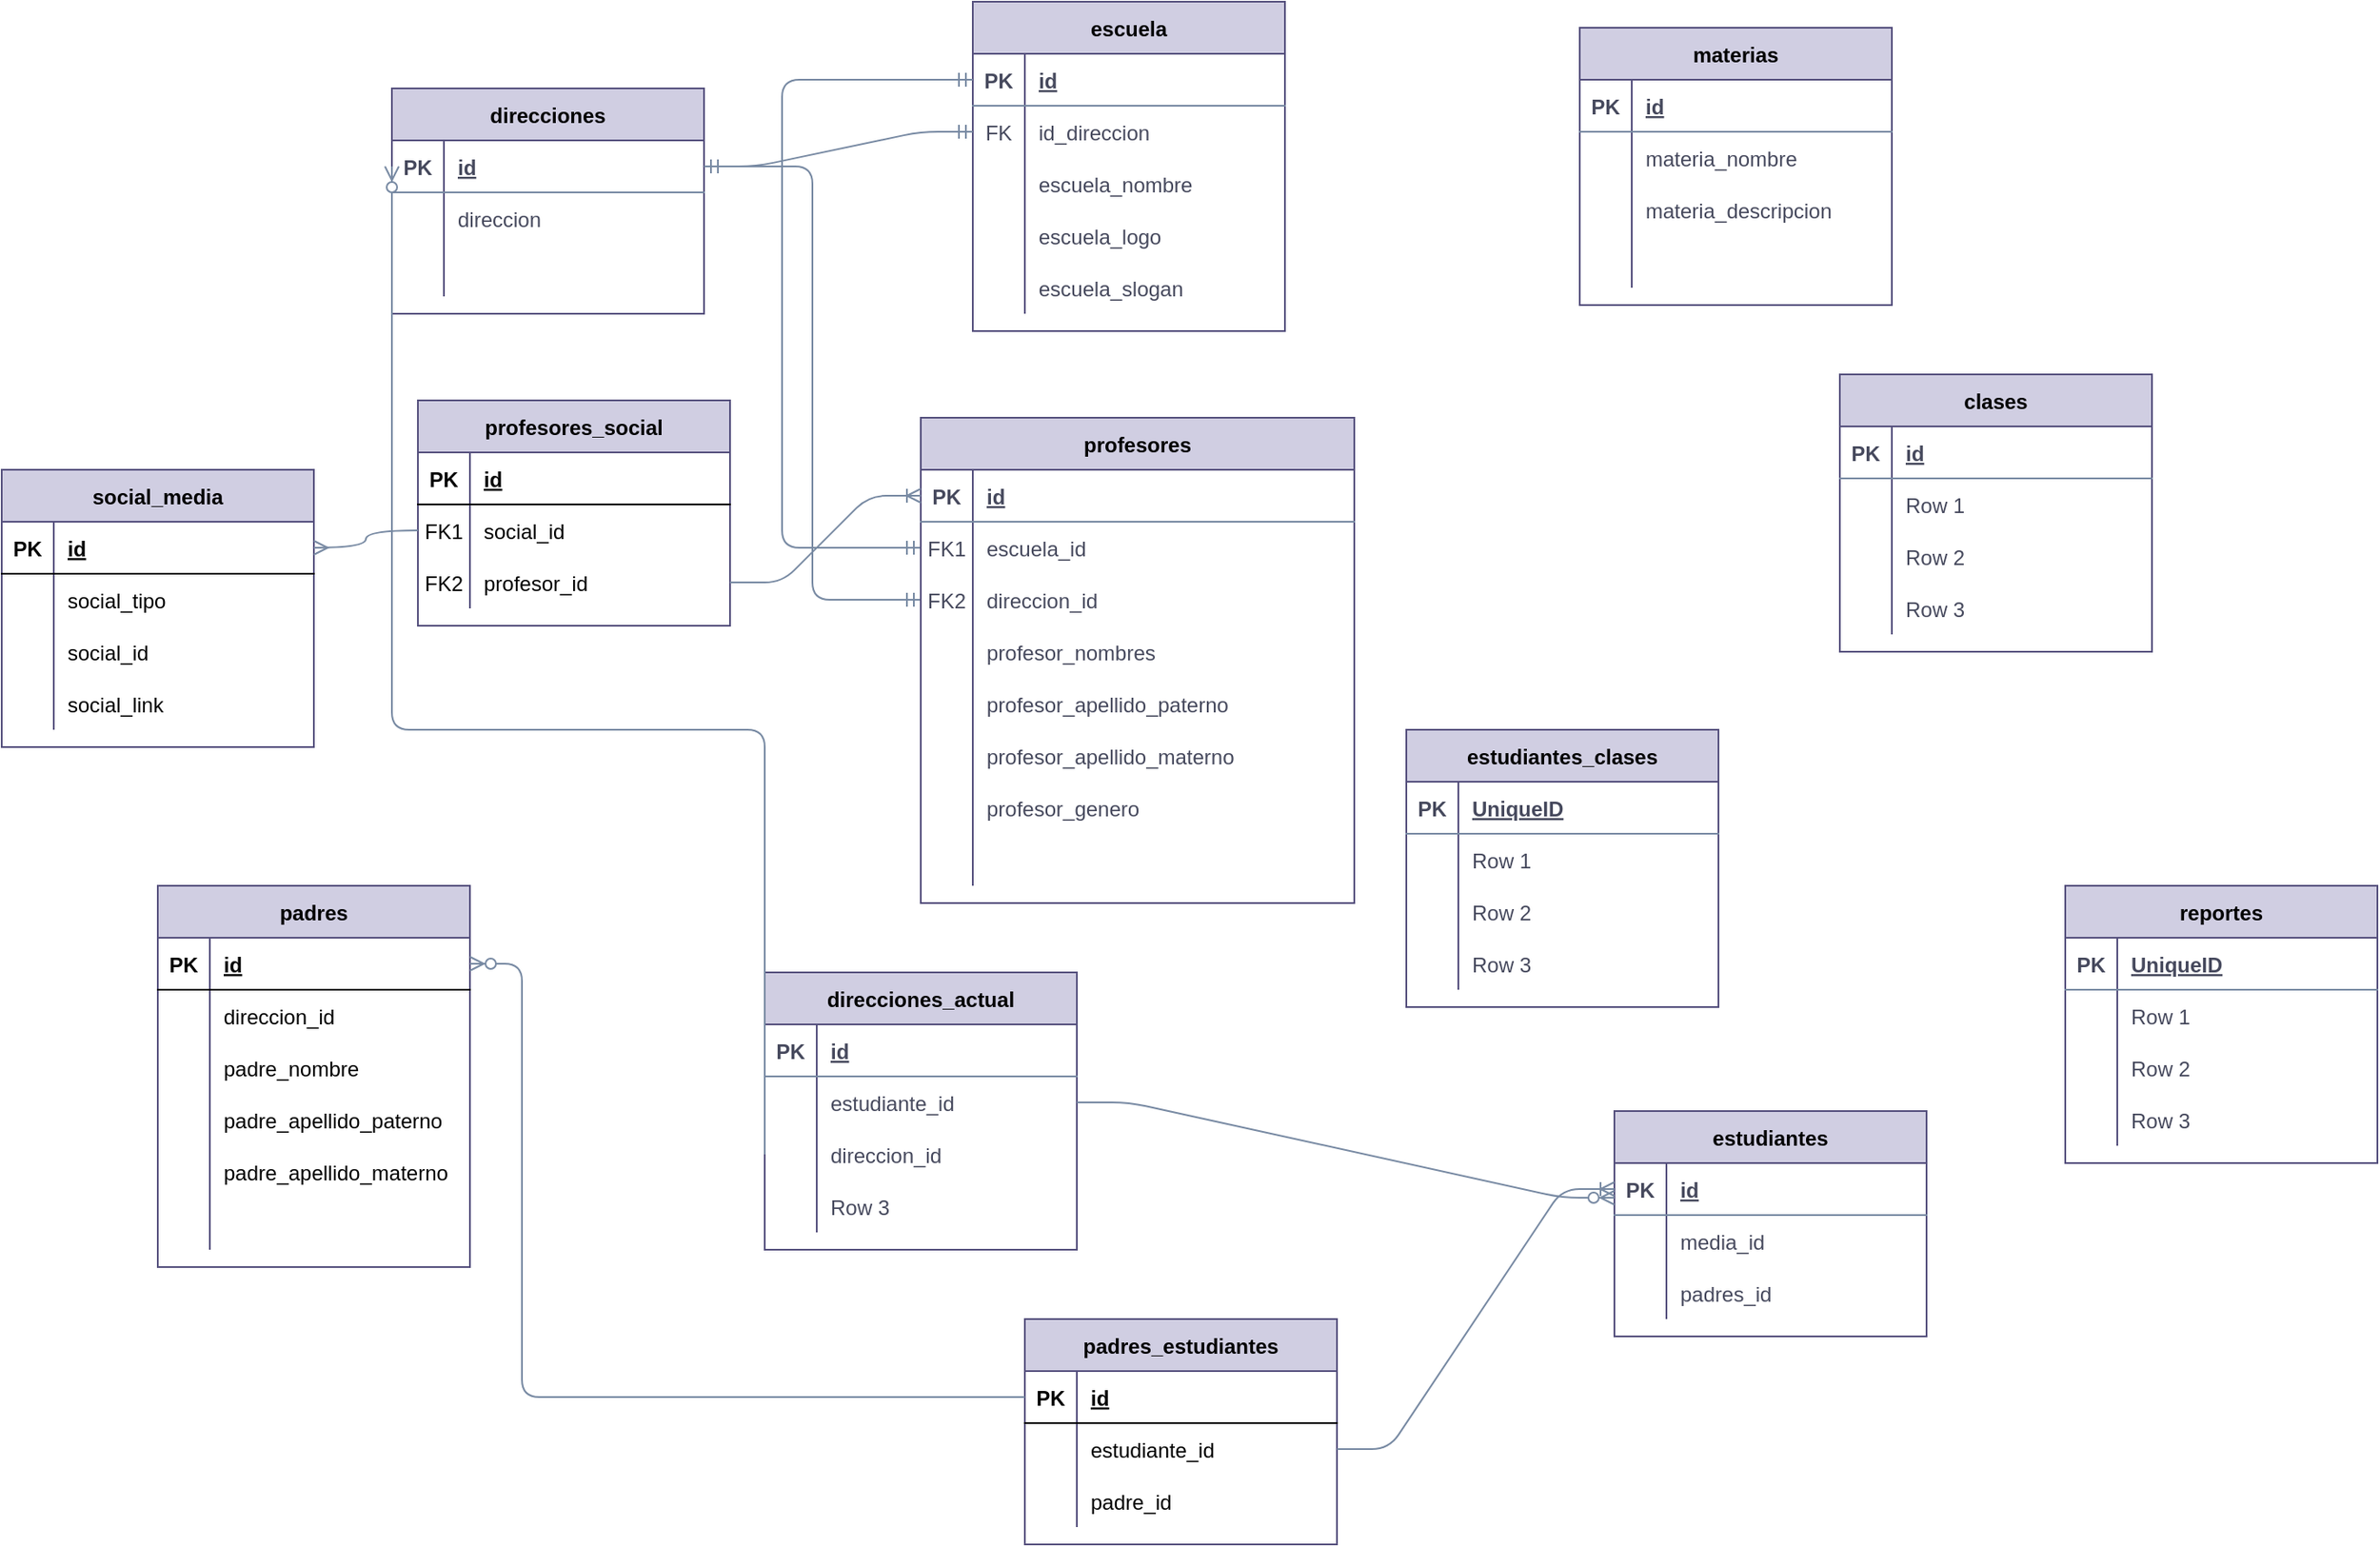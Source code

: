 <mxfile version="13.5.7" type="device"><diagram id="R2lEEEUBdFMjLlhIrx00" name="Page-1"><mxGraphModel dx="1702" dy="494" grid="1" gridSize="10" guides="1" tooltips="1" connect="1" arrows="1" fold="1" page="1" pageScale="1" pageWidth="850" pageHeight="1100" math="0" shadow="0" extFonts="Permanent Marker^https://fonts.googleapis.com/css?family=Permanent+Marker"><root><mxCell id="0"/><mxCell id="1" parent="0"/><mxCell id="iNQwXFokKP77WBdItq74-27" value="escuela" style="shape=table;startSize=30;container=1;collapsible=1;childLayout=tableLayout;fixedRows=1;rowLines=0;fontStyle=1;align=center;resizeLast=1;fillColor=#d0cee2;strokeColor=#56517e;" vertex="1" parent="1"><mxGeometry x="340" y="20" width="180" height="190" as="geometry"><mxRectangle x="340" y="20" width="80" height="30" as="alternateBounds"/></mxGeometry></mxCell><mxCell id="iNQwXFokKP77WBdItq74-28" value="" style="shape=partialRectangle;collapsible=0;dropTarget=0;pointerEvents=0;fillColor=none;top=0;left=0;bottom=1;right=0;points=[[0,0.5],[1,0.5]];portConstraint=eastwest;strokeColor=#788AA3;fontColor=#46495D;" vertex="1" parent="iNQwXFokKP77WBdItq74-27"><mxGeometry y="30" width="180" height="30" as="geometry"/></mxCell><mxCell id="iNQwXFokKP77WBdItq74-29" value="PK" style="shape=partialRectangle;connectable=0;fillColor=none;top=0;left=0;bottom=0;right=0;fontStyle=1;overflow=hidden;strokeColor=#788AA3;fontColor=#46495D;" vertex="1" parent="iNQwXFokKP77WBdItq74-28"><mxGeometry width="30" height="30" as="geometry"/></mxCell><mxCell id="iNQwXFokKP77WBdItq74-30" value="id" style="shape=partialRectangle;connectable=0;fillColor=none;top=0;left=0;bottom=0;right=0;align=left;spacingLeft=6;fontStyle=5;overflow=hidden;strokeColor=#788AA3;fontColor=#46495D;" vertex="1" parent="iNQwXFokKP77WBdItq74-28"><mxGeometry x="30" width="150" height="30" as="geometry"/></mxCell><mxCell id="iNQwXFokKP77WBdItq74-31" value="" style="shape=partialRectangle;collapsible=0;dropTarget=0;pointerEvents=0;fillColor=none;top=0;left=0;bottom=0;right=0;points=[[0,0.5],[1,0.5]];portConstraint=eastwest;strokeColor=#788AA3;fontColor=#46495D;" vertex="1" parent="iNQwXFokKP77WBdItq74-27"><mxGeometry y="60" width="180" height="30" as="geometry"/></mxCell><mxCell id="iNQwXFokKP77WBdItq74-32" value="FK" style="shape=partialRectangle;connectable=0;fillColor=none;top=0;left=0;bottom=0;right=0;editable=1;overflow=hidden;strokeColor=#788AA3;fontColor=#46495D;" vertex="1" parent="iNQwXFokKP77WBdItq74-31"><mxGeometry width="30" height="30" as="geometry"/></mxCell><mxCell id="iNQwXFokKP77WBdItq74-33" value="id_direccion" style="shape=partialRectangle;connectable=0;fillColor=none;top=0;left=0;bottom=0;right=0;align=left;spacingLeft=6;overflow=hidden;strokeColor=#788AA3;fontColor=#46495D;" vertex="1" parent="iNQwXFokKP77WBdItq74-31"><mxGeometry x="30" width="150" height="30" as="geometry"/></mxCell><mxCell id="iNQwXFokKP77WBdItq74-34" value="" style="shape=partialRectangle;collapsible=0;dropTarget=0;pointerEvents=0;fillColor=none;top=0;left=0;bottom=0;right=0;points=[[0,0.5],[1,0.5]];portConstraint=eastwest;strokeColor=#788AA3;fontColor=#46495D;" vertex="1" parent="iNQwXFokKP77WBdItq74-27"><mxGeometry y="90" width="180" height="30" as="geometry"/></mxCell><mxCell id="iNQwXFokKP77WBdItq74-35" value="" style="shape=partialRectangle;connectable=0;fillColor=none;top=0;left=0;bottom=0;right=0;editable=1;overflow=hidden;strokeColor=#788AA3;fontColor=#46495D;" vertex="1" parent="iNQwXFokKP77WBdItq74-34"><mxGeometry width="30" height="30" as="geometry"/></mxCell><mxCell id="iNQwXFokKP77WBdItq74-36" value="escuela_nombre" style="shape=partialRectangle;connectable=0;fillColor=none;top=0;left=0;bottom=0;right=0;align=left;spacingLeft=6;overflow=hidden;strokeColor=#788AA3;fontColor=#46495D;" vertex="1" parent="iNQwXFokKP77WBdItq74-34"><mxGeometry x="30" width="150" height="30" as="geometry"/></mxCell><mxCell id="iNQwXFokKP77WBdItq74-37" value="" style="shape=partialRectangle;collapsible=0;dropTarget=0;pointerEvents=0;fillColor=none;top=0;left=0;bottom=0;right=0;points=[[0,0.5],[1,0.5]];portConstraint=eastwest;strokeColor=#788AA3;fontColor=#46495D;" vertex="1" parent="iNQwXFokKP77WBdItq74-27"><mxGeometry y="120" width="180" height="30" as="geometry"/></mxCell><mxCell id="iNQwXFokKP77WBdItq74-38" value="" style="shape=partialRectangle;connectable=0;fillColor=none;top=0;left=0;bottom=0;right=0;editable=1;overflow=hidden;strokeColor=#788AA3;fontColor=#46495D;" vertex="1" parent="iNQwXFokKP77WBdItq74-37"><mxGeometry width="30" height="30" as="geometry"/></mxCell><mxCell id="iNQwXFokKP77WBdItq74-39" value="escuela_logo" style="shape=partialRectangle;connectable=0;fillColor=none;top=0;left=0;bottom=0;right=0;align=left;spacingLeft=6;overflow=hidden;strokeColor=#788AA3;fontColor=#46495D;" vertex="1" parent="iNQwXFokKP77WBdItq74-37"><mxGeometry x="30" width="150" height="30" as="geometry"/></mxCell><mxCell id="iNQwXFokKP77WBdItq74-158" style="shape=partialRectangle;collapsible=0;dropTarget=0;pointerEvents=0;fillColor=none;top=0;left=0;bottom=0;right=0;points=[[0,0.5],[1,0.5]];portConstraint=eastwest;strokeColor=#788AA3;fontColor=#46495D;" vertex="1" parent="iNQwXFokKP77WBdItq74-27"><mxGeometry y="150" width="180" height="30" as="geometry"/></mxCell><mxCell id="iNQwXFokKP77WBdItq74-159" style="shape=partialRectangle;connectable=0;fillColor=none;top=0;left=0;bottom=0;right=0;editable=1;overflow=hidden;strokeColor=#788AA3;fontColor=#46495D;" vertex="1" parent="iNQwXFokKP77WBdItq74-158"><mxGeometry width="30" height="30" as="geometry"/></mxCell><mxCell id="iNQwXFokKP77WBdItq74-160" value="escuela_slogan" style="shape=partialRectangle;connectable=0;fillColor=none;top=0;left=0;bottom=0;right=0;align=left;spacingLeft=6;overflow=hidden;strokeColor=#788AA3;fontColor=#46495D;" vertex="1" parent="iNQwXFokKP77WBdItq74-158"><mxGeometry x="30" width="150" height="30" as="geometry"/></mxCell><mxCell id="iNQwXFokKP77WBdItq74-161" value="" style="edgeStyle=entityRelationEdgeStyle;fontSize=12;html=1;endArrow=ERmandOne;startArrow=ERmandOne;entryX=0;entryY=0.5;entryDx=0;entryDy=0;exitX=1;exitY=0.5;exitDx=0;exitDy=0;strokeColor=#788AA3;fontColor=#46495D;" edge="1" parent="1" source="iNQwXFokKP77WBdItq74-146" target="iNQwXFokKP77WBdItq74-31"><mxGeometry width="100" height="100" relative="1" as="geometry"><mxPoint x="370" y="210" as="sourcePoint"/><mxPoint x="470" y="110" as="targetPoint"/></mxGeometry></mxCell><mxCell id="iNQwXFokKP77WBdItq74-145" value="direcciones" style="shape=table;startSize=30;container=1;collapsible=1;childLayout=tableLayout;fixedRows=1;rowLines=0;fontStyle=1;align=center;resizeLast=1;fillColor=#d0cee2;strokeColor=#56517e;" vertex="1" parent="1"><mxGeometry x="5" y="70" width="180" height="130" as="geometry"><mxRectangle x="20" y="70" width="100" height="30" as="alternateBounds"/></mxGeometry></mxCell><mxCell id="iNQwXFokKP77WBdItq74-146" value="" style="shape=partialRectangle;collapsible=0;dropTarget=0;pointerEvents=0;fillColor=none;top=0;left=0;bottom=1;right=0;points=[[0,0.5],[1,0.5]];portConstraint=eastwest;strokeColor=#788AA3;fontColor=#46495D;" vertex="1" parent="iNQwXFokKP77WBdItq74-145"><mxGeometry y="30" width="180" height="30" as="geometry"/></mxCell><mxCell id="iNQwXFokKP77WBdItq74-147" value="PK" style="shape=partialRectangle;connectable=0;fillColor=none;top=0;left=0;bottom=0;right=0;fontStyle=1;overflow=hidden;strokeColor=#788AA3;fontColor=#46495D;" vertex="1" parent="iNQwXFokKP77WBdItq74-146"><mxGeometry width="30" height="30" as="geometry"/></mxCell><mxCell id="iNQwXFokKP77WBdItq74-148" value="id" style="shape=partialRectangle;connectable=0;fillColor=none;top=0;left=0;bottom=0;right=0;align=left;spacingLeft=6;fontStyle=5;overflow=hidden;strokeColor=#788AA3;fontColor=#46495D;" vertex="1" parent="iNQwXFokKP77WBdItq74-146"><mxGeometry x="30" width="150" height="30" as="geometry"/></mxCell><mxCell id="iNQwXFokKP77WBdItq74-152" value="" style="shape=partialRectangle;collapsible=0;dropTarget=0;pointerEvents=0;fillColor=none;top=0;left=0;bottom=0;right=0;points=[[0,0.5],[1,0.5]];portConstraint=eastwest;strokeColor=#788AA3;fontColor=#46495D;" vertex="1" parent="iNQwXFokKP77WBdItq74-145"><mxGeometry y="60" width="180" height="30" as="geometry"/></mxCell><mxCell id="iNQwXFokKP77WBdItq74-153" value="" style="shape=partialRectangle;connectable=0;fillColor=none;top=0;left=0;bottom=0;right=0;editable=1;overflow=hidden;strokeColor=#788AA3;fontColor=#46495D;" vertex="1" parent="iNQwXFokKP77WBdItq74-152"><mxGeometry width="30" height="30" as="geometry"/></mxCell><mxCell id="iNQwXFokKP77WBdItq74-154" value="direccion" style="shape=partialRectangle;connectable=0;fillColor=none;top=0;left=0;bottom=0;right=0;align=left;spacingLeft=6;overflow=hidden;strokeColor=#788AA3;fontColor=#46495D;" vertex="1" parent="iNQwXFokKP77WBdItq74-152"><mxGeometry x="30" width="150" height="30" as="geometry"/></mxCell><mxCell id="iNQwXFokKP77WBdItq74-155" value="" style="shape=partialRectangle;collapsible=0;dropTarget=0;pointerEvents=0;fillColor=none;top=0;left=0;bottom=0;right=0;points=[[0,0.5],[1,0.5]];portConstraint=eastwest;strokeColor=#788AA3;fontColor=#46495D;" vertex="1" parent="iNQwXFokKP77WBdItq74-145"><mxGeometry y="90" width="180" height="30" as="geometry"/></mxCell><mxCell id="iNQwXFokKP77WBdItq74-156" value="" style="shape=partialRectangle;connectable=0;fillColor=none;top=0;left=0;bottom=0;right=0;editable=1;overflow=hidden;strokeColor=#788AA3;fontColor=#46495D;" vertex="1" parent="iNQwXFokKP77WBdItq74-155"><mxGeometry width="30" height="30" as="geometry"/></mxCell><mxCell id="iNQwXFokKP77WBdItq74-157" value="" style="shape=partialRectangle;connectable=0;fillColor=none;top=0;left=0;bottom=0;right=0;align=left;spacingLeft=6;overflow=hidden;strokeColor=#788AA3;fontColor=#46495D;" vertex="1" parent="iNQwXFokKP77WBdItq74-155"><mxGeometry x="30" width="150" height="30" as="geometry"/></mxCell><mxCell id="iNQwXFokKP77WBdItq74-184" value="" style="edgeStyle=elbowEdgeStyle;fontSize=12;html=1;endArrow=ERmandOne;startArrow=ERmandOne;exitX=0;exitY=0.5;exitDx=0;exitDy=0;entryX=0;entryY=0.5;entryDx=0;entryDy=0;strokeColor=#788AA3;fontColor=#46495D;" edge="1" parent="1" source="C-vyLk0tnHw3VtMMgP7b-6" target="iNQwXFokKP77WBdItq74-28"><mxGeometry width="100" height="100" relative="1" as="geometry"><mxPoint x="370" y="410" as="sourcePoint"/><mxPoint x="410" y="260" as="targetPoint"/><Array as="points"><mxPoint x="230" y="210"/></Array></mxGeometry></mxCell><mxCell id="iNQwXFokKP77WBdItq74-185" value="" style="edgeStyle=elbowEdgeStyle;fontSize=12;html=1;endArrow=ERmandOne;startArrow=ERmandOne;exitX=0;exitY=0.5;exitDx=0;exitDy=0;entryX=1;entryY=0.5;entryDx=0;entryDy=0;strokeColor=#788AA3;fontColor=#46495D;" edge="1" parent="1" source="C-vyLk0tnHw3VtMMgP7b-9" target="iNQwXFokKP77WBdItq74-146"><mxGeometry width="100" height="100" relative="1" as="geometry"><mxPoint x="370" y="310" as="sourcePoint"/><mxPoint x="470" y="210" as="targetPoint"/></mxGeometry></mxCell><mxCell id="iNQwXFokKP77WBdItq74-92" value="materias" style="shape=table;startSize=30;container=1;collapsible=1;childLayout=tableLayout;fixedRows=1;rowLines=0;fontStyle=1;align=center;resizeLast=1;fillColor=#d0cee2;strokeColor=#56517e;" vertex="1" parent="1"><mxGeometry x="690" y="35" width="180" height="160" as="geometry"><mxRectangle x="650" y="80" width="80" height="30" as="alternateBounds"/></mxGeometry></mxCell><mxCell id="iNQwXFokKP77WBdItq74-93" value="" style="shape=partialRectangle;collapsible=0;dropTarget=0;pointerEvents=0;fillColor=none;top=0;left=0;bottom=1;right=0;points=[[0,0.5],[1,0.5]];portConstraint=eastwest;strokeColor=#788AA3;fontColor=#46495D;" vertex="1" parent="iNQwXFokKP77WBdItq74-92"><mxGeometry y="30" width="180" height="30" as="geometry"/></mxCell><mxCell id="iNQwXFokKP77WBdItq74-94" value="PK" style="shape=partialRectangle;connectable=0;fillColor=none;top=0;left=0;bottom=0;right=0;fontStyle=1;overflow=hidden;strokeColor=#788AA3;fontColor=#46495D;" vertex="1" parent="iNQwXFokKP77WBdItq74-93"><mxGeometry width="30" height="30" as="geometry"/></mxCell><mxCell id="iNQwXFokKP77WBdItq74-95" value="id" style="shape=partialRectangle;connectable=0;fillColor=none;top=0;left=0;bottom=0;right=0;align=left;spacingLeft=6;fontStyle=5;overflow=hidden;strokeColor=#788AA3;fontColor=#46495D;" vertex="1" parent="iNQwXFokKP77WBdItq74-93"><mxGeometry x="30" width="150" height="30" as="geometry"/></mxCell><mxCell id="iNQwXFokKP77WBdItq74-96" value="" style="shape=partialRectangle;collapsible=0;dropTarget=0;pointerEvents=0;fillColor=none;top=0;left=0;bottom=0;right=0;points=[[0,0.5],[1,0.5]];portConstraint=eastwest;strokeColor=#788AA3;fontColor=#46495D;" vertex="1" parent="iNQwXFokKP77WBdItq74-92"><mxGeometry y="60" width="180" height="30" as="geometry"/></mxCell><mxCell id="iNQwXFokKP77WBdItq74-97" value="" style="shape=partialRectangle;connectable=0;fillColor=none;top=0;left=0;bottom=0;right=0;editable=1;overflow=hidden;strokeColor=#788AA3;fontColor=#46495D;" vertex="1" parent="iNQwXFokKP77WBdItq74-96"><mxGeometry width="30" height="30" as="geometry"/></mxCell><mxCell id="iNQwXFokKP77WBdItq74-98" value="materia_nombre" style="shape=partialRectangle;connectable=0;fillColor=none;top=0;left=0;bottom=0;right=0;align=left;spacingLeft=6;overflow=hidden;strokeColor=#788AA3;fontColor=#46495D;" vertex="1" parent="iNQwXFokKP77WBdItq74-96"><mxGeometry x="30" width="150" height="30" as="geometry"/></mxCell><mxCell id="iNQwXFokKP77WBdItq74-99" value="" style="shape=partialRectangle;collapsible=0;dropTarget=0;pointerEvents=0;fillColor=none;top=0;left=0;bottom=0;right=0;points=[[0,0.5],[1,0.5]];portConstraint=eastwest;strokeColor=#788AA3;fontColor=#46495D;" vertex="1" parent="iNQwXFokKP77WBdItq74-92"><mxGeometry y="90" width="180" height="30" as="geometry"/></mxCell><mxCell id="iNQwXFokKP77WBdItq74-100" value="" style="shape=partialRectangle;connectable=0;fillColor=none;top=0;left=0;bottom=0;right=0;editable=1;overflow=hidden;strokeColor=#788AA3;fontColor=#46495D;" vertex="1" parent="iNQwXFokKP77WBdItq74-99"><mxGeometry width="30" height="30" as="geometry"/></mxCell><mxCell id="iNQwXFokKP77WBdItq74-101" value="materia_descripcion" style="shape=partialRectangle;connectable=0;fillColor=none;top=0;left=0;bottom=0;right=0;align=left;spacingLeft=6;overflow=hidden;strokeColor=#788AA3;fontColor=#46495D;" vertex="1" parent="iNQwXFokKP77WBdItq74-99"><mxGeometry x="30" width="150" height="30" as="geometry"/></mxCell><mxCell id="iNQwXFokKP77WBdItq74-102" value="" style="shape=partialRectangle;collapsible=0;dropTarget=0;pointerEvents=0;fillColor=none;top=0;left=0;bottom=0;right=0;points=[[0,0.5],[1,0.5]];portConstraint=eastwest;strokeColor=#788AA3;fontColor=#46495D;" vertex="1" parent="iNQwXFokKP77WBdItq74-92"><mxGeometry y="120" width="180" height="30" as="geometry"/></mxCell><mxCell id="iNQwXFokKP77WBdItq74-103" value="" style="shape=partialRectangle;connectable=0;fillColor=none;top=0;left=0;bottom=0;right=0;editable=1;overflow=hidden;strokeColor=#788AA3;fontColor=#46495D;" vertex="1" parent="iNQwXFokKP77WBdItq74-102"><mxGeometry width="30" height="30" as="geometry"/></mxCell><mxCell id="iNQwXFokKP77WBdItq74-104" value="" style="shape=partialRectangle;connectable=0;fillColor=none;top=0;left=0;bottom=0;right=0;align=left;spacingLeft=6;overflow=hidden;strokeColor=#788AA3;fontColor=#46495D;" vertex="1" parent="iNQwXFokKP77WBdItq74-102"><mxGeometry x="30" width="150" height="30" as="geometry"/></mxCell><mxCell id="iNQwXFokKP77WBdItq74-188" value="padres" style="shape=table;startSize=30;container=1;collapsible=1;childLayout=tableLayout;fixedRows=1;rowLines=0;fontStyle=1;align=center;resizeLast=1;rounded=0;sketch=0;strokeColor=#56517e;fillColor=#d0cee2;" vertex="1" parent="1"><mxGeometry x="-130" y="530" width="180" height="220" as="geometry"><mxRectangle x="55" y="550" width="70" height="30" as="alternateBounds"/></mxGeometry></mxCell><mxCell id="iNQwXFokKP77WBdItq74-189" value="" style="shape=partialRectangle;collapsible=0;dropTarget=0;pointerEvents=0;fillColor=none;top=0;left=0;bottom=1;right=0;points=[[0,0.5],[1,0.5]];portConstraint=eastwest;" vertex="1" parent="iNQwXFokKP77WBdItq74-188"><mxGeometry y="30" width="180" height="30" as="geometry"/></mxCell><mxCell id="iNQwXFokKP77WBdItq74-190" value="PK" style="shape=partialRectangle;connectable=0;fillColor=none;top=0;left=0;bottom=0;right=0;fontStyle=1;overflow=hidden;" vertex="1" parent="iNQwXFokKP77WBdItq74-189"><mxGeometry width="30" height="30" as="geometry"/></mxCell><mxCell id="iNQwXFokKP77WBdItq74-191" value="id" style="shape=partialRectangle;connectable=0;fillColor=none;top=0;left=0;bottom=0;right=0;align=left;spacingLeft=6;fontStyle=5;overflow=hidden;" vertex="1" parent="iNQwXFokKP77WBdItq74-189"><mxGeometry x="30" width="150" height="30" as="geometry"/></mxCell><mxCell id="iNQwXFokKP77WBdItq74-192" value="" style="shape=partialRectangle;collapsible=0;dropTarget=0;pointerEvents=0;fillColor=none;top=0;left=0;bottom=0;right=0;points=[[0,0.5],[1,0.5]];portConstraint=eastwest;" vertex="1" parent="iNQwXFokKP77WBdItq74-188"><mxGeometry y="60" width="180" height="30" as="geometry"/></mxCell><mxCell id="iNQwXFokKP77WBdItq74-193" value="" style="shape=partialRectangle;connectable=0;fillColor=none;top=0;left=0;bottom=0;right=0;editable=1;overflow=hidden;" vertex="1" parent="iNQwXFokKP77WBdItq74-192"><mxGeometry width="30" height="30" as="geometry"/></mxCell><mxCell id="iNQwXFokKP77WBdItq74-194" value="direccion_id" style="shape=partialRectangle;connectable=0;fillColor=none;top=0;left=0;bottom=0;right=0;align=left;spacingLeft=6;overflow=hidden;" vertex="1" parent="iNQwXFokKP77WBdItq74-192"><mxGeometry x="30" width="150" height="30" as="geometry"/></mxCell><mxCell id="iNQwXFokKP77WBdItq74-195" value="" style="shape=partialRectangle;collapsible=0;dropTarget=0;pointerEvents=0;fillColor=none;top=0;left=0;bottom=0;right=0;points=[[0,0.5],[1,0.5]];portConstraint=eastwest;" vertex="1" parent="iNQwXFokKP77WBdItq74-188"><mxGeometry y="90" width="180" height="30" as="geometry"/></mxCell><mxCell id="iNQwXFokKP77WBdItq74-196" value="" style="shape=partialRectangle;connectable=0;fillColor=none;top=0;left=0;bottom=0;right=0;editable=1;overflow=hidden;" vertex="1" parent="iNQwXFokKP77WBdItq74-195"><mxGeometry width="30" height="30" as="geometry"/></mxCell><mxCell id="iNQwXFokKP77WBdItq74-197" value="padre_nombre" style="shape=partialRectangle;connectable=0;fillColor=none;top=0;left=0;bottom=0;right=0;align=left;spacingLeft=6;overflow=hidden;" vertex="1" parent="iNQwXFokKP77WBdItq74-195"><mxGeometry x="30" width="150" height="30" as="geometry"/></mxCell><mxCell id="iNQwXFokKP77WBdItq74-198" value="" style="shape=partialRectangle;collapsible=0;dropTarget=0;pointerEvents=0;fillColor=none;top=0;left=0;bottom=0;right=0;points=[[0,0.5],[1,0.5]];portConstraint=eastwest;" vertex="1" parent="iNQwXFokKP77WBdItq74-188"><mxGeometry y="120" width="180" height="30" as="geometry"/></mxCell><mxCell id="iNQwXFokKP77WBdItq74-199" value="" style="shape=partialRectangle;connectable=0;fillColor=none;top=0;left=0;bottom=0;right=0;editable=1;overflow=hidden;" vertex="1" parent="iNQwXFokKP77WBdItq74-198"><mxGeometry width="30" height="30" as="geometry"/></mxCell><mxCell id="iNQwXFokKP77WBdItq74-200" value="padre_apellido_paterno" style="shape=partialRectangle;connectable=0;fillColor=none;top=0;left=0;bottom=0;right=0;align=left;spacingLeft=6;overflow=hidden;" vertex="1" parent="iNQwXFokKP77WBdItq74-198"><mxGeometry x="30" width="150" height="30" as="geometry"/></mxCell><mxCell id="iNQwXFokKP77WBdItq74-231" style="shape=partialRectangle;collapsible=0;dropTarget=0;pointerEvents=0;fillColor=none;top=0;left=0;bottom=0;right=0;points=[[0,0.5],[1,0.5]];portConstraint=eastwest;" vertex="1" parent="iNQwXFokKP77WBdItq74-188"><mxGeometry y="150" width="180" height="30" as="geometry"/></mxCell><mxCell id="iNQwXFokKP77WBdItq74-232" style="shape=partialRectangle;connectable=0;fillColor=none;top=0;left=0;bottom=0;right=0;editable=1;overflow=hidden;" vertex="1" parent="iNQwXFokKP77WBdItq74-231"><mxGeometry width="30" height="30" as="geometry"/></mxCell><mxCell id="iNQwXFokKP77WBdItq74-233" value="padre_apellido_materno" style="shape=partialRectangle;connectable=0;fillColor=none;top=0;left=0;bottom=0;right=0;align=left;spacingLeft=6;overflow=hidden;" vertex="1" parent="iNQwXFokKP77WBdItq74-231"><mxGeometry x="30" width="150" height="30" as="geometry"/></mxCell><mxCell id="iNQwXFokKP77WBdItq74-234" style="shape=partialRectangle;collapsible=0;dropTarget=0;pointerEvents=0;fillColor=none;top=0;left=0;bottom=0;right=0;points=[[0,0.5],[1,0.5]];portConstraint=eastwest;" vertex="1" parent="iNQwXFokKP77WBdItq74-188"><mxGeometry y="180" width="180" height="30" as="geometry"/></mxCell><mxCell id="iNQwXFokKP77WBdItq74-235" style="shape=partialRectangle;connectable=0;fillColor=none;top=0;left=0;bottom=0;right=0;editable=1;overflow=hidden;" vertex="1" parent="iNQwXFokKP77WBdItq74-234"><mxGeometry width="30" height="30" as="geometry"/></mxCell><mxCell id="iNQwXFokKP77WBdItq74-236" style="shape=partialRectangle;connectable=0;fillColor=none;top=0;left=0;bottom=0;right=0;align=left;spacingLeft=6;overflow=hidden;" vertex="1" parent="iNQwXFokKP77WBdItq74-234"><mxGeometry x="30" width="150" height="30" as="geometry"/></mxCell><mxCell id="C-vyLk0tnHw3VtMMgP7b-2" value="profesores" style="shape=table;startSize=30;container=1;collapsible=1;childLayout=tableLayout;fixedRows=1;rowLines=0;fontStyle=1;align=center;resizeLast=1;fillColor=#d0cee2;strokeColor=#56517e;" parent="1" vertex="1"><mxGeometry x="310" y="260" width="250" height="280" as="geometry"><mxRectangle x="350" y="240" width="90" height="30" as="alternateBounds"/></mxGeometry></mxCell><mxCell id="C-vyLk0tnHw3VtMMgP7b-3" value="" style="shape=partialRectangle;collapsible=0;dropTarget=0;pointerEvents=0;fillColor=none;points=[[0,0.5],[1,0.5]];portConstraint=eastwest;top=0;left=0;right=0;bottom=1;strokeColor=#788AA3;fontColor=#46495D;" parent="C-vyLk0tnHw3VtMMgP7b-2" vertex="1"><mxGeometry y="30" width="250" height="30" as="geometry"/></mxCell><mxCell id="C-vyLk0tnHw3VtMMgP7b-4" value="PK" style="shape=partialRectangle;overflow=hidden;connectable=0;fillColor=none;top=0;left=0;bottom=0;right=0;fontStyle=1;strokeColor=#788AA3;fontColor=#46495D;" parent="C-vyLk0tnHw3VtMMgP7b-3" vertex="1"><mxGeometry width="30" height="30" as="geometry"/></mxCell><mxCell id="C-vyLk0tnHw3VtMMgP7b-5" value="id" style="shape=partialRectangle;overflow=hidden;connectable=0;fillColor=none;top=0;left=0;bottom=0;right=0;align=left;spacingLeft=6;fontStyle=5;strokeColor=#788AA3;fontColor=#46495D;" parent="C-vyLk0tnHw3VtMMgP7b-3" vertex="1"><mxGeometry x="30" width="220" height="30" as="geometry"/></mxCell><mxCell id="C-vyLk0tnHw3VtMMgP7b-6" value="" style="shape=partialRectangle;collapsible=0;dropTarget=0;pointerEvents=0;fillColor=none;points=[[0,0.5],[1,0.5]];portConstraint=eastwest;top=0;left=0;right=0;bottom=0;strokeColor=#788AA3;fontColor=#46495D;" parent="C-vyLk0tnHw3VtMMgP7b-2" vertex="1"><mxGeometry y="60" width="250" height="30" as="geometry"/></mxCell><mxCell id="C-vyLk0tnHw3VtMMgP7b-7" value="FK1" style="shape=partialRectangle;overflow=hidden;connectable=0;fillColor=none;top=0;left=0;bottom=0;right=0;strokeColor=#788AA3;fontColor=#46495D;" parent="C-vyLk0tnHw3VtMMgP7b-6" vertex="1"><mxGeometry width="30" height="30" as="geometry"/></mxCell><mxCell id="C-vyLk0tnHw3VtMMgP7b-8" value="escuela_id" style="shape=partialRectangle;overflow=hidden;connectable=0;fillColor=none;top=0;left=0;bottom=0;right=0;align=left;spacingLeft=6;strokeColor=#788AA3;fontColor=#46495D;" parent="C-vyLk0tnHw3VtMMgP7b-6" vertex="1"><mxGeometry x="30" width="220" height="30" as="geometry"/></mxCell><mxCell id="C-vyLk0tnHw3VtMMgP7b-9" value="" style="shape=partialRectangle;collapsible=0;dropTarget=0;pointerEvents=0;fillColor=none;points=[[0,0.5],[1,0.5]];portConstraint=eastwest;top=0;left=0;right=0;bottom=0;strokeColor=#788AA3;fontColor=#46495D;" parent="C-vyLk0tnHw3VtMMgP7b-2" vertex="1"><mxGeometry y="90" width="250" height="30" as="geometry"/></mxCell><mxCell id="C-vyLk0tnHw3VtMMgP7b-10" value="FK2" style="shape=partialRectangle;overflow=hidden;connectable=0;fillColor=none;top=0;left=0;bottom=0;right=0;strokeColor=#788AA3;fontColor=#46495D;" parent="C-vyLk0tnHw3VtMMgP7b-9" vertex="1"><mxGeometry width="30" height="30" as="geometry"/></mxCell><mxCell id="C-vyLk0tnHw3VtMMgP7b-11" value="direccion_id" style="shape=partialRectangle;overflow=hidden;connectable=0;fillColor=none;top=0;left=0;bottom=0;right=0;align=left;spacingLeft=6;strokeColor=#788AA3;fontColor=#46495D;" parent="C-vyLk0tnHw3VtMMgP7b-9" vertex="1"><mxGeometry x="30" width="220" height="30" as="geometry"/></mxCell><mxCell id="iNQwXFokKP77WBdItq74-166" style="shape=partialRectangle;collapsible=0;dropTarget=0;pointerEvents=0;fillColor=none;points=[[0,0.5],[1,0.5]];portConstraint=eastwest;top=0;left=0;right=0;bottom=0;strokeColor=#788AA3;fontColor=#46495D;" vertex="1" parent="C-vyLk0tnHw3VtMMgP7b-2"><mxGeometry y="120" width="250" height="30" as="geometry"/></mxCell><mxCell id="iNQwXFokKP77WBdItq74-167" style="shape=partialRectangle;overflow=hidden;connectable=0;fillColor=none;top=0;left=0;bottom=0;right=0;strokeColor=#788AA3;fontColor=#46495D;" vertex="1" parent="iNQwXFokKP77WBdItq74-166"><mxGeometry width="30" height="30" as="geometry"/></mxCell><mxCell id="iNQwXFokKP77WBdItq74-168" value="profesor_nombres" style="shape=partialRectangle;overflow=hidden;connectable=0;fillColor=none;top=0;left=0;bottom=0;right=0;align=left;spacingLeft=6;strokeColor=#788AA3;fontColor=#46495D;" vertex="1" parent="iNQwXFokKP77WBdItq74-166"><mxGeometry x="30" width="220" height="30" as="geometry"/></mxCell><mxCell id="iNQwXFokKP77WBdItq74-163" style="shape=partialRectangle;collapsible=0;dropTarget=0;pointerEvents=0;fillColor=none;points=[[0,0.5],[1,0.5]];portConstraint=eastwest;top=0;left=0;right=0;bottom=0;strokeColor=#788AA3;fontColor=#46495D;" vertex="1" parent="C-vyLk0tnHw3VtMMgP7b-2"><mxGeometry y="150" width="250" height="30" as="geometry"/></mxCell><mxCell id="iNQwXFokKP77WBdItq74-164" style="shape=partialRectangle;overflow=hidden;connectable=0;fillColor=none;top=0;left=0;bottom=0;right=0;strokeColor=#788AA3;fontColor=#46495D;" vertex="1" parent="iNQwXFokKP77WBdItq74-163"><mxGeometry width="30" height="30" as="geometry"/></mxCell><mxCell id="iNQwXFokKP77WBdItq74-165" value="profesor_apellido_paterno" style="shape=partialRectangle;overflow=hidden;connectable=0;fillColor=none;top=0;left=0;bottom=0;right=0;align=left;spacingLeft=6;strokeColor=#788AA3;fontColor=#46495D;" vertex="1" parent="iNQwXFokKP77WBdItq74-163"><mxGeometry x="30" width="220" height="30" as="geometry"/></mxCell><mxCell id="iNQwXFokKP77WBdItq74-172" style="shape=partialRectangle;collapsible=0;dropTarget=0;pointerEvents=0;fillColor=none;points=[[0,0.5],[1,0.5]];portConstraint=eastwest;top=0;left=0;right=0;bottom=0;strokeColor=#788AA3;fontColor=#46495D;" vertex="1" parent="C-vyLk0tnHw3VtMMgP7b-2"><mxGeometry y="180" width="250" height="30" as="geometry"/></mxCell><mxCell id="iNQwXFokKP77WBdItq74-173" style="shape=partialRectangle;overflow=hidden;connectable=0;fillColor=none;top=0;left=0;bottom=0;right=0;strokeColor=#788AA3;fontColor=#46495D;" vertex="1" parent="iNQwXFokKP77WBdItq74-172"><mxGeometry width="30" height="30" as="geometry"/></mxCell><mxCell id="iNQwXFokKP77WBdItq74-174" value="profesor_apellido_materno" style="shape=partialRectangle;overflow=hidden;connectable=0;fillColor=none;top=0;left=0;bottom=0;right=0;align=left;spacingLeft=6;strokeColor=#788AA3;fontColor=#46495D;" vertex="1" parent="iNQwXFokKP77WBdItq74-172"><mxGeometry x="30" width="220" height="30" as="geometry"/></mxCell><mxCell id="iNQwXFokKP77WBdItq74-175" style="shape=partialRectangle;collapsible=0;dropTarget=0;pointerEvents=0;fillColor=none;points=[[0,0.5],[1,0.5]];portConstraint=eastwest;top=0;left=0;right=0;bottom=0;strokeColor=#788AA3;fontColor=#46495D;" vertex="1" parent="C-vyLk0tnHw3VtMMgP7b-2"><mxGeometry y="210" width="250" height="30" as="geometry"/></mxCell><mxCell id="iNQwXFokKP77WBdItq74-176" style="shape=partialRectangle;overflow=hidden;connectable=0;fillColor=none;top=0;left=0;bottom=0;right=0;strokeColor=#788AA3;fontColor=#46495D;" vertex="1" parent="iNQwXFokKP77WBdItq74-175"><mxGeometry width="30" height="30" as="geometry"/></mxCell><mxCell id="iNQwXFokKP77WBdItq74-177" value="profesor_genero" style="shape=partialRectangle;overflow=hidden;connectable=0;fillColor=none;top=0;left=0;bottom=0;right=0;align=left;spacingLeft=6;strokeColor=#788AA3;fontColor=#46495D;" vertex="1" parent="iNQwXFokKP77WBdItq74-175"><mxGeometry x="30" width="220" height="30" as="geometry"/></mxCell><mxCell id="iNQwXFokKP77WBdItq74-178" style="shape=partialRectangle;collapsible=0;dropTarget=0;pointerEvents=0;fillColor=none;points=[[0,0.5],[1,0.5]];portConstraint=eastwest;top=0;left=0;right=0;bottom=0;strokeColor=#788AA3;fontColor=#46495D;" vertex="1" parent="C-vyLk0tnHw3VtMMgP7b-2"><mxGeometry y="240" width="250" height="30" as="geometry"/></mxCell><mxCell id="iNQwXFokKP77WBdItq74-179" style="shape=partialRectangle;overflow=hidden;connectable=0;fillColor=none;top=0;left=0;bottom=0;right=0;strokeColor=#788AA3;fontColor=#46495D;" vertex="1" parent="iNQwXFokKP77WBdItq74-178"><mxGeometry width="30" height="30" as="geometry"/></mxCell><mxCell id="iNQwXFokKP77WBdItq74-180" value="" style="shape=partialRectangle;overflow=hidden;connectable=0;fillColor=none;top=0;left=0;bottom=0;right=0;align=left;spacingLeft=6;strokeColor=#788AA3;fontColor=#46495D;" vertex="1" parent="iNQwXFokKP77WBdItq74-178"><mxGeometry x="30" width="220" height="30" as="geometry"/></mxCell><mxCell id="iNQwXFokKP77WBdItq74-214" value="profesores_social" style="shape=table;startSize=30;container=1;collapsible=1;childLayout=tableLayout;fixedRows=1;rowLines=0;fontStyle=1;align=center;resizeLast=1;rounded=0;sketch=0;strokeColor=#56517e;fillColor=#d0cee2;" vertex="1" parent="1"><mxGeometry x="20" y="250" width="180" height="130" as="geometry"/></mxCell><mxCell id="iNQwXFokKP77WBdItq74-215" value="" style="shape=partialRectangle;collapsible=0;dropTarget=0;pointerEvents=0;fillColor=none;top=0;left=0;bottom=1;right=0;points=[[0,0.5],[1,0.5]];portConstraint=eastwest;" vertex="1" parent="iNQwXFokKP77WBdItq74-214"><mxGeometry y="30" width="180" height="30" as="geometry"/></mxCell><mxCell id="iNQwXFokKP77WBdItq74-216" value="PK" style="shape=partialRectangle;connectable=0;fillColor=none;top=0;left=0;bottom=0;right=0;fontStyle=1;overflow=hidden;" vertex="1" parent="iNQwXFokKP77WBdItq74-215"><mxGeometry width="30" height="30" as="geometry"/></mxCell><mxCell id="iNQwXFokKP77WBdItq74-217" value="id" style="shape=partialRectangle;connectable=0;fillColor=none;top=0;left=0;bottom=0;right=0;align=left;spacingLeft=6;fontStyle=5;overflow=hidden;" vertex="1" parent="iNQwXFokKP77WBdItq74-215"><mxGeometry x="30" width="150" height="30" as="geometry"/></mxCell><mxCell id="iNQwXFokKP77WBdItq74-218" value="" style="shape=partialRectangle;collapsible=0;dropTarget=0;pointerEvents=0;fillColor=none;top=0;left=0;bottom=0;right=0;points=[[0,0.5],[1,0.5]];portConstraint=eastwest;" vertex="1" parent="iNQwXFokKP77WBdItq74-214"><mxGeometry y="60" width="180" height="30" as="geometry"/></mxCell><mxCell id="iNQwXFokKP77WBdItq74-219" value="FK1" style="shape=partialRectangle;connectable=0;fillColor=none;top=0;left=0;bottom=0;right=0;editable=1;overflow=hidden;" vertex="1" parent="iNQwXFokKP77WBdItq74-218"><mxGeometry width="30" height="30" as="geometry"/></mxCell><mxCell id="iNQwXFokKP77WBdItq74-220" value="social_id" style="shape=partialRectangle;connectable=0;fillColor=none;top=0;left=0;bottom=0;right=0;align=left;spacingLeft=6;overflow=hidden;" vertex="1" parent="iNQwXFokKP77WBdItq74-218"><mxGeometry x="30" width="150" height="30" as="geometry"/></mxCell><mxCell id="iNQwXFokKP77WBdItq74-221" value="" style="shape=partialRectangle;collapsible=0;dropTarget=0;pointerEvents=0;fillColor=none;top=0;left=0;bottom=0;right=0;points=[[0,0.5],[1,0.5]];portConstraint=eastwest;" vertex="1" parent="iNQwXFokKP77WBdItq74-214"><mxGeometry y="90" width="180" height="30" as="geometry"/></mxCell><mxCell id="iNQwXFokKP77WBdItq74-222" value="FK2" style="shape=partialRectangle;connectable=0;fillColor=none;top=0;left=0;bottom=0;right=0;editable=1;overflow=hidden;" vertex="1" parent="iNQwXFokKP77WBdItq74-221"><mxGeometry width="30" height="30" as="geometry"/></mxCell><mxCell id="iNQwXFokKP77WBdItq74-223" value="profesor_id" style="shape=partialRectangle;connectable=0;fillColor=none;top=0;left=0;bottom=0;right=0;align=left;spacingLeft=6;overflow=hidden;" vertex="1" parent="iNQwXFokKP77WBdItq74-221"><mxGeometry x="30" width="150" height="30" as="geometry"/></mxCell><mxCell id="iNQwXFokKP77WBdItq74-201" value="social_media" style="shape=table;startSize=30;container=1;collapsible=1;childLayout=tableLayout;fixedRows=1;rowLines=0;fontStyle=1;align=center;resizeLast=1;rounded=0;sketch=0;strokeColor=#56517e;fillColor=#d0cee2;" vertex="1" parent="1"><mxGeometry x="-220" y="290" width="180" height="160" as="geometry"/></mxCell><mxCell id="iNQwXFokKP77WBdItq74-202" value="" style="shape=partialRectangle;collapsible=0;dropTarget=0;pointerEvents=0;fillColor=none;top=0;left=0;bottom=1;right=0;points=[[0,0.5],[1,0.5]];portConstraint=eastwest;" vertex="1" parent="iNQwXFokKP77WBdItq74-201"><mxGeometry y="30" width="180" height="30" as="geometry"/></mxCell><mxCell id="iNQwXFokKP77WBdItq74-203" value="PK" style="shape=partialRectangle;connectable=0;fillColor=none;top=0;left=0;bottom=0;right=0;fontStyle=1;overflow=hidden;" vertex="1" parent="iNQwXFokKP77WBdItq74-202"><mxGeometry width="30" height="30" as="geometry"/></mxCell><mxCell id="iNQwXFokKP77WBdItq74-204" value="id" style="shape=partialRectangle;connectable=0;fillColor=none;top=0;left=0;bottom=0;right=0;align=left;spacingLeft=6;fontStyle=5;overflow=hidden;" vertex="1" parent="iNQwXFokKP77WBdItq74-202"><mxGeometry x="30" width="150" height="30" as="geometry"/></mxCell><mxCell id="iNQwXFokKP77WBdItq74-205" value="" style="shape=partialRectangle;collapsible=0;dropTarget=0;pointerEvents=0;fillColor=none;top=0;left=0;bottom=0;right=0;points=[[0,0.5],[1,0.5]];portConstraint=eastwest;" vertex="1" parent="iNQwXFokKP77WBdItq74-201"><mxGeometry y="60" width="180" height="30" as="geometry"/></mxCell><mxCell id="iNQwXFokKP77WBdItq74-206" value="" style="shape=partialRectangle;connectable=0;fillColor=none;top=0;left=0;bottom=0;right=0;editable=1;overflow=hidden;" vertex="1" parent="iNQwXFokKP77WBdItq74-205"><mxGeometry width="30" height="30" as="geometry"/></mxCell><mxCell id="iNQwXFokKP77WBdItq74-207" value="social_tipo" style="shape=partialRectangle;connectable=0;fillColor=none;top=0;left=0;bottom=0;right=0;align=left;spacingLeft=6;overflow=hidden;" vertex="1" parent="iNQwXFokKP77WBdItq74-205"><mxGeometry x="30" width="150" height="30" as="geometry"/></mxCell><mxCell id="iNQwXFokKP77WBdItq74-208" value="" style="shape=partialRectangle;collapsible=0;dropTarget=0;pointerEvents=0;fillColor=none;top=0;left=0;bottom=0;right=0;points=[[0,0.5],[1,0.5]];portConstraint=eastwest;" vertex="1" parent="iNQwXFokKP77WBdItq74-201"><mxGeometry y="90" width="180" height="30" as="geometry"/></mxCell><mxCell id="iNQwXFokKP77WBdItq74-209" value="" style="shape=partialRectangle;connectable=0;fillColor=none;top=0;left=0;bottom=0;right=0;editable=1;overflow=hidden;" vertex="1" parent="iNQwXFokKP77WBdItq74-208"><mxGeometry width="30" height="30" as="geometry"/></mxCell><mxCell id="iNQwXFokKP77WBdItq74-210" value="social_id" style="shape=partialRectangle;connectable=0;fillColor=none;top=0;left=0;bottom=0;right=0;align=left;spacingLeft=6;overflow=hidden;" vertex="1" parent="iNQwXFokKP77WBdItq74-208"><mxGeometry x="30" width="150" height="30" as="geometry"/></mxCell><mxCell id="iNQwXFokKP77WBdItq74-211" value="" style="shape=partialRectangle;collapsible=0;dropTarget=0;pointerEvents=0;fillColor=none;top=0;left=0;bottom=0;right=0;points=[[0,0.5],[1,0.5]];portConstraint=eastwest;" vertex="1" parent="iNQwXFokKP77WBdItq74-201"><mxGeometry y="120" width="180" height="30" as="geometry"/></mxCell><mxCell id="iNQwXFokKP77WBdItq74-212" value="" style="shape=partialRectangle;connectable=0;fillColor=none;top=0;left=0;bottom=0;right=0;editable=1;overflow=hidden;" vertex="1" parent="iNQwXFokKP77WBdItq74-211"><mxGeometry width="30" height="30" as="geometry"/></mxCell><mxCell id="iNQwXFokKP77WBdItq74-213" value="social_link" style="shape=partialRectangle;connectable=0;fillColor=none;top=0;left=0;bottom=0;right=0;align=left;spacingLeft=6;overflow=hidden;" vertex="1" parent="iNQwXFokKP77WBdItq74-211"><mxGeometry x="30" width="150" height="30" as="geometry"/></mxCell><mxCell id="iNQwXFokKP77WBdItq74-229" value="" style="edgeStyle=entityRelationEdgeStyle;fontSize=12;html=1;endArrow=ERoneToMany;strokeColor=#788AA3;fillColor=#B2C9AB;entryX=0;entryY=0.5;entryDx=0;entryDy=0;exitX=1;exitY=0.5;exitDx=0;exitDy=0;" edge="1" parent="1" source="iNQwXFokKP77WBdItq74-221" target="C-vyLk0tnHw3VtMMgP7b-3"><mxGeometry width="100" height="100" relative="1" as="geometry"><mxPoint x="110" y="510" as="sourcePoint"/><mxPoint x="210" y="410" as="targetPoint"/></mxGeometry></mxCell><mxCell id="iNQwXFokKP77WBdItq74-230" value="" style="edgeStyle=orthogonalEdgeStyle;fontSize=12;html=1;endArrow=ERmany;strokeColor=#788AA3;fillColor=#B2C9AB;entryX=1;entryY=0.5;entryDx=0;entryDy=0;curved=1;exitX=0;exitY=0.5;exitDx=0;exitDy=0;" edge="1" parent="1" source="iNQwXFokKP77WBdItq74-218" target="iNQwXFokKP77WBdItq74-202"><mxGeometry width="100" height="100" relative="1" as="geometry"><mxPoint x="-10" y="420" as="sourcePoint"/><mxPoint x="210" y="410" as="targetPoint"/></mxGeometry></mxCell><mxCell id="iNQwXFokKP77WBdItq74-118" value="estudiantes_clases" style="shape=table;startSize=30;container=1;collapsible=1;childLayout=tableLayout;fixedRows=1;rowLines=0;fontStyle=1;align=center;resizeLast=1;fillColor=#d0cee2;strokeColor=#56517e;" vertex="1" parent="1"><mxGeometry x="590" y="440" width="180" height="160" as="geometry"><mxRectangle x="590" y="440" width="140" height="30" as="alternateBounds"/></mxGeometry></mxCell><mxCell id="iNQwXFokKP77WBdItq74-119" value="" style="shape=partialRectangle;collapsible=0;dropTarget=0;pointerEvents=0;fillColor=none;top=0;left=0;bottom=1;right=0;points=[[0,0.5],[1,0.5]];portConstraint=eastwest;strokeColor=#788AA3;fontColor=#46495D;" vertex="1" parent="iNQwXFokKP77WBdItq74-118"><mxGeometry y="30" width="180" height="30" as="geometry"/></mxCell><mxCell id="iNQwXFokKP77WBdItq74-120" value="PK" style="shape=partialRectangle;connectable=0;fillColor=none;top=0;left=0;bottom=0;right=0;fontStyle=1;overflow=hidden;strokeColor=#788AA3;fontColor=#46495D;" vertex="1" parent="iNQwXFokKP77WBdItq74-119"><mxGeometry width="30" height="30" as="geometry"/></mxCell><mxCell id="iNQwXFokKP77WBdItq74-121" value="UniqueID" style="shape=partialRectangle;connectable=0;fillColor=none;top=0;left=0;bottom=0;right=0;align=left;spacingLeft=6;fontStyle=5;overflow=hidden;strokeColor=#788AA3;fontColor=#46495D;" vertex="1" parent="iNQwXFokKP77WBdItq74-119"><mxGeometry x="30" width="150" height="30" as="geometry"/></mxCell><mxCell id="iNQwXFokKP77WBdItq74-122" value="" style="shape=partialRectangle;collapsible=0;dropTarget=0;pointerEvents=0;fillColor=none;top=0;left=0;bottom=0;right=0;points=[[0,0.5],[1,0.5]];portConstraint=eastwest;strokeColor=#788AA3;fontColor=#46495D;" vertex="1" parent="iNQwXFokKP77WBdItq74-118"><mxGeometry y="60" width="180" height="30" as="geometry"/></mxCell><mxCell id="iNQwXFokKP77WBdItq74-123" value="" style="shape=partialRectangle;connectable=0;fillColor=none;top=0;left=0;bottom=0;right=0;editable=1;overflow=hidden;strokeColor=#788AA3;fontColor=#46495D;" vertex="1" parent="iNQwXFokKP77WBdItq74-122"><mxGeometry width="30" height="30" as="geometry"/></mxCell><mxCell id="iNQwXFokKP77WBdItq74-124" value="Row 1" style="shape=partialRectangle;connectable=0;fillColor=none;top=0;left=0;bottom=0;right=0;align=left;spacingLeft=6;overflow=hidden;strokeColor=#788AA3;fontColor=#46495D;" vertex="1" parent="iNQwXFokKP77WBdItq74-122"><mxGeometry x="30" width="150" height="30" as="geometry"/></mxCell><mxCell id="iNQwXFokKP77WBdItq74-125" value="" style="shape=partialRectangle;collapsible=0;dropTarget=0;pointerEvents=0;fillColor=none;top=0;left=0;bottom=0;right=0;points=[[0,0.5],[1,0.5]];portConstraint=eastwest;strokeColor=#788AA3;fontColor=#46495D;" vertex="1" parent="iNQwXFokKP77WBdItq74-118"><mxGeometry y="90" width="180" height="30" as="geometry"/></mxCell><mxCell id="iNQwXFokKP77WBdItq74-126" value="" style="shape=partialRectangle;connectable=0;fillColor=none;top=0;left=0;bottom=0;right=0;editable=1;overflow=hidden;strokeColor=#788AA3;fontColor=#46495D;" vertex="1" parent="iNQwXFokKP77WBdItq74-125"><mxGeometry width="30" height="30" as="geometry"/></mxCell><mxCell id="iNQwXFokKP77WBdItq74-127" value="Row 2" style="shape=partialRectangle;connectable=0;fillColor=none;top=0;left=0;bottom=0;right=0;align=left;spacingLeft=6;overflow=hidden;strokeColor=#788AA3;fontColor=#46495D;" vertex="1" parent="iNQwXFokKP77WBdItq74-125"><mxGeometry x="30" width="150" height="30" as="geometry"/></mxCell><mxCell id="iNQwXFokKP77WBdItq74-128" value="" style="shape=partialRectangle;collapsible=0;dropTarget=0;pointerEvents=0;fillColor=none;top=0;left=0;bottom=0;right=0;points=[[0,0.5],[1,0.5]];portConstraint=eastwest;strokeColor=#788AA3;fontColor=#46495D;" vertex="1" parent="iNQwXFokKP77WBdItq74-118"><mxGeometry y="120" width="180" height="30" as="geometry"/></mxCell><mxCell id="iNQwXFokKP77WBdItq74-129" value="" style="shape=partialRectangle;connectable=0;fillColor=none;top=0;left=0;bottom=0;right=0;editable=1;overflow=hidden;strokeColor=#788AA3;fontColor=#46495D;" vertex="1" parent="iNQwXFokKP77WBdItq74-128"><mxGeometry width="30" height="30" as="geometry"/></mxCell><mxCell id="iNQwXFokKP77WBdItq74-130" value="Row 3" style="shape=partialRectangle;connectable=0;fillColor=none;top=0;left=0;bottom=0;right=0;align=left;spacingLeft=6;overflow=hidden;strokeColor=#788AA3;fontColor=#46495D;" vertex="1" parent="iNQwXFokKP77WBdItq74-128"><mxGeometry x="30" width="150" height="30" as="geometry"/></mxCell><mxCell id="iNQwXFokKP77WBdItq74-79" value="estudiantes" style="shape=table;startSize=30;container=1;collapsible=1;childLayout=tableLayout;fixedRows=1;rowLines=0;fontStyle=1;align=center;resizeLast=1;fillColor=#d0cee2;strokeColor=#56517e;" vertex="1" parent="1"><mxGeometry x="710" y="660" width="180" height="130" as="geometry"><mxRectangle x="710" y="660" width="100" height="30" as="alternateBounds"/></mxGeometry></mxCell><mxCell id="iNQwXFokKP77WBdItq74-80" value="" style="shape=partialRectangle;collapsible=0;dropTarget=0;pointerEvents=0;fillColor=none;top=0;left=0;bottom=1;right=0;points=[[0,0.5],[1,0.5]];portConstraint=eastwest;strokeColor=#788AA3;fontColor=#46495D;" vertex="1" parent="iNQwXFokKP77WBdItq74-79"><mxGeometry y="30" width="180" height="30" as="geometry"/></mxCell><mxCell id="iNQwXFokKP77WBdItq74-81" value="PK" style="shape=partialRectangle;connectable=0;fillColor=none;top=0;left=0;bottom=0;right=0;fontStyle=1;overflow=hidden;strokeColor=#788AA3;fontColor=#46495D;" vertex="1" parent="iNQwXFokKP77WBdItq74-80"><mxGeometry width="30" height="30" as="geometry"/></mxCell><mxCell id="iNQwXFokKP77WBdItq74-82" value="id" style="shape=partialRectangle;connectable=0;fillColor=none;top=0;left=0;bottom=0;right=0;align=left;spacingLeft=6;fontStyle=5;overflow=hidden;strokeColor=#788AA3;fontColor=#46495D;" vertex="1" parent="iNQwXFokKP77WBdItq74-80"><mxGeometry x="30" width="150" height="30" as="geometry"/></mxCell><mxCell id="iNQwXFokKP77WBdItq74-86" value="" style="shape=partialRectangle;collapsible=0;dropTarget=0;pointerEvents=0;fillColor=none;top=0;left=0;bottom=0;right=0;points=[[0,0.5],[1,0.5]];portConstraint=eastwest;strokeColor=#788AA3;fontColor=#46495D;" vertex="1" parent="iNQwXFokKP77WBdItq74-79"><mxGeometry y="60" width="180" height="30" as="geometry"/></mxCell><mxCell id="iNQwXFokKP77WBdItq74-87" value="" style="shape=partialRectangle;connectable=0;fillColor=none;top=0;left=0;bottom=0;right=0;editable=1;overflow=hidden;strokeColor=#788AA3;fontColor=#46495D;" vertex="1" parent="iNQwXFokKP77WBdItq74-86"><mxGeometry width="30" height="30" as="geometry"/></mxCell><mxCell id="iNQwXFokKP77WBdItq74-88" value="media_id" style="shape=partialRectangle;connectable=0;fillColor=none;top=0;left=0;bottom=0;right=0;align=left;spacingLeft=6;overflow=hidden;strokeColor=#788AA3;fontColor=#46495D;" vertex="1" parent="iNQwXFokKP77WBdItq74-86"><mxGeometry x="30" width="150" height="30" as="geometry"/></mxCell><mxCell id="iNQwXFokKP77WBdItq74-89" value="" style="shape=partialRectangle;collapsible=0;dropTarget=0;pointerEvents=0;fillColor=none;top=0;left=0;bottom=0;right=0;points=[[0,0.5],[1,0.5]];portConstraint=eastwest;strokeColor=#788AA3;fontColor=#46495D;" vertex="1" parent="iNQwXFokKP77WBdItq74-79"><mxGeometry y="90" width="180" height="30" as="geometry"/></mxCell><mxCell id="iNQwXFokKP77WBdItq74-90" value="" style="shape=partialRectangle;connectable=0;fillColor=none;top=0;left=0;bottom=0;right=0;editable=1;overflow=hidden;strokeColor=#788AA3;fontColor=#46495D;" vertex="1" parent="iNQwXFokKP77WBdItq74-89"><mxGeometry width="30" height="30" as="geometry"/></mxCell><mxCell id="iNQwXFokKP77WBdItq74-91" value="padres_id" style="shape=partialRectangle;connectable=0;fillColor=none;top=0;left=0;bottom=0;right=0;align=left;spacingLeft=6;overflow=hidden;strokeColor=#788AA3;fontColor=#46495D;" vertex="1" parent="iNQwXFokKP77WBdItq74-89"><mxGeometry x="30" width="150" height="30" as="geometry"/></mxCell><mxCell id="iNQwXFokKP77WBdItq74-105" value="clases" style="shape=table;startSize=30;container=1;collapsible=1;childLayout=tableLayout;fixedRows=1;rowLines=0;fontStyle=1;align=center;resizeLast=1;fillColor=#d0cee2;strokeColor=#56517e;" vertex="1" parent="1"><mxGeometry x="840" y="235" width="180" height="160" as="geometry"><mxRectangle x="690" y="240" width="70" height="30" as="alternateBounds"/></mxGeometry></mxCell><mxCell id="iNQwXFokKP77WBdItq74-106" value="" style="shape=partialRectangle;collapsible=0;dropTarget=0;pointerEvents=0;fillColor=none;top=0;left=0;bottom=1;right=0;points=[[0,0.5],[1,0.5]];portConstraint=eastwest;strokeColor=#788AA3;fontColor=#46495D;" vertex="1" parent="iNQwXFokKP77WBdItq74-105"><mxGeometry y="30" width="180" height="30" as="geometry"/></mxCell><mxCell id="iNQwXFokKP77WBdItq74-107" value="PK" style="shape=partialRectangle;connectable=0;fillColor=none;top=0;left=0;bottom=0;right=0;fontStyle=1;overflow=hidden;strokeColor=#788AA3;fontColor=#46495D;" vertex="1" parent="iNQwXFokKP77WBdItq74-106"><mxGeometry width="30" height="30" as="geometry"/></mxCell><mxCell id="iNQwXFokKP77WBdItq74-108" value="id" style="shape=partialRectangle;connectable=0;fillColor=none;top=0;left=0;bottom=0;right=0;align=left;spacingLeft=6;fontStyle=5;overflow=hidden;strokeColor=#788AA3;fontColor=#46495D;" vertex="1" parent="iNQwXFokKP77WBdItq74-106"><mxGeometry x="30" width="150" height="30" as="geometry"/></mxCell><mxCell id="iNQwXFokKP77WBdItq74-109" value="" style="shape=partialRectangle;collapsible=0;dropTarget=0;pointerEvents=0;fillColor=none;top=0;left=0;bottom=0;right=0;points=[[0,0.5],[1,0.5]];portConstraint=eastwest;strokeColor=#788AA3;fontColor=#46495D;" vertex="1" parent="iNQwXFokKP77WBdItq74-105"><mxGeometry y="60" width="180" height="30" as="geometry"/></mxCell><mxCell id="iNQwXFokKP77WBdItq74-110" value="" style="shape=partialRectangle;connectable=0;fillColor=none;top=0;left=0;bottom=0;right=0;editable=1;overflow=hidden;strokeColor=#788AA3;fontColor=#46495D;" vertex="1" parent="iNQwXFokKP77WBdItq74-109"><mxGeometry width="30" height="30" as="geometry"/></mxCell><mxCell id="iNQwXFokKP77WBdItq74-111" value="Row 1" style="shape=partialRectangle;connectable=0;fillColor=none;top=0;left=0;bottom=0;right=0;align=left;spacingLeft=6;overflow=hidden;strokeColor=#788AA3;fontColor=#46495D;" vertex="1" parent="iNQwXFokKP77WBdItq74-109"><mxGeometry x="30" width="150" height="30" as="geometry"/></mxCell><mxCell id="iNQwXFokKP77WBdItq74-112" value="" style="shape=partialRectangle;collapsible=0;dropTarget=0;pointerEvents=0;fillColor=none;top=0;left=0;bottom=0;right=0;points=[[0,0.5],[1,0.5]];portConstraint=eastwest;strokeColor=#788AA3;fontColor=#46495D;" vertex="1" parent="iNQwXFokKP77WBdItq74-105"><mxGeometry y="90" width="180" height="30" as="geometry"/></mxCell><mxCell id="iNQwXFokKP77WBdItq74-113" value="" style="shape=partialRectangle;connectable=0;fillColor=none;top=0;left=0;bottom=0;right=0;editable=1;overflow=hidden;strokeColor=#788AA3;fontColor=#46495D;" vertex="1" parent="iNQwXFokKP77WBdItq74-112"><mxGeometry width="30" height="30" as="geometry"/></mxCell><mxCell id="iNQwXFokKP77WBdItq74-114" value="Row 2" style="shape=partialRectangle;connectable=0;fillColor=none;top=0;left=0;bottom=0;right=0;align=left;spacingLeft=6;overflow=hidden;strokeColor=#788AA3;fontColor=#46495D;" vertex="1" parent="iNQwXFokKP77WBdItq74-112"><mxGeometry x="30" width="150" height="30" as="geometry"/></mxCell><mxCell id="iNQwXFokKP77WBdItq74-115" value="" style="shape=partialRectangle;collapsible=0;dropTarget=0;pointerEvents=0;fillColor=none;top=0;left=0;bottom=0;right=0;points=[[0,0.5],[1,0.5]];portConstraint=eastwest;strokeColor=#788AA3;fontColor=#46495D;" vertex="1" parent="iNQwXFokKP77WBdItq74-105"><mxGeometry y="120" width="180" height="30" as="geometry"/></mxCell><mxCell id="iNQwXFokKP77WBdItq74-116" value="" style="shape=partialRectangle;connectable=0;fillColor=none;top=0;left=0;bottom=0;right=0;editable=1;overflow=hidden;strokeColor=#788AA3;fontColor=#46495D;" vertex="1" parent="iNQwXFokKP77WBdItq74-115"><mxGeometry width="30" height="30" as="geometry"/></mxCell><mxCell id="iNQwXFokKP77WBdItq74-117" value="Row 3" style="shape=partialRectangle;connectable=0;fillColor=none;top=0;left=0;bottom=0;right=0;align=left;spacingLeft=6;overflow=hidden;strokeColor=#788AA3;fontColor=#46495D;" vertex="1" parent="iNQwXFokKP77WBdItq74-115"><mxGeometry x="30" width="150" height="30" as="geometry"/></mxCell><mxCell id="iNQwXFokKP77WBdItq74-237" value="padres_estudiantes" style="shape=table;startSize=30;container=1;collapsible=1;childLayout=tableLayout;fixedRows=1;rowLines=0;fontStyle=1;align=center;resizeLast=1;rounded=0;sketch=0;strokeColor=#56517e;fillColor=#d0cee2;" vertex="1" parent="1"><mxGeometry x="370" y="780" width="180" height="130" as="geometry"/></mxCell><mxCell id="iNQwXFokKP77WBdItq74-238" value="" style="shape=partialRectangle;collapsible=0;dropTarget=0;pointerEvents=0;fillColor=none;top=0;left=0;bottom=1;right=0;points=[[0,0.5],[1,0.5]];portConstraint=eastwest;" vertex="1" parent="iNQwXFokKP77WBdItq74-237"><mxGeometry y="30" width="180" height="30" as="geometry"/></mxCell><mxCell id="iNQwXFokKP77WBdItq74-239" value="PK" style="shape=partialRectangle;connectable=0;fillColor=none;top=0;left=0;bottom=0;right=0;fontStyle=1;overflow=hidden;" vertex="1" parent="iNQwXFokKP77WBdItq74-238"><mxGeometry width="30" height="30" as="geometry"/></mxCell><mxCell id="iNQwXFokKP77WBdItq74-240" value="id" style="shape=partialRectangle;connectable=0;fillColor=none;top=0;left=0;bottom=0;right=0;align=left;spacingLeft=6;fontStyle=5;overflow=hidden;" vertex="1" parent="iNQwXFokKP77WBdItq74-238"><mxGeometry x="30" width="150" height="30" as="geometry"/></mxCell><mxCell id="iNQwXFokKP77WBdItq74-241" value="" style="shape=partialRectangle;collapsible=0;dropTarget=0;pointerEvents=0;fillColor=none;top=0;left=0;bottom=0;right=0;points=[[0,0.5],[1,0.5]];portConstraint=eastwest;" vertex="1" parent="iNQwXFokKP77WBdItq74-237"><mxGeometry y="60" width="180" height="30" as="geometry"/></mxCell><mxCell id="iNQwXFokKP77WBdItq74-242" value="" style="shape=partialRectangle;connectable=0;fillColor=none;top=0;left=0;bottom=0;right=0;editable=1;overflow=hidden;" vertex="1" parent="iNQwXFokKP77WBdItq74-241"><mxGeometry width="30" height="30" as="geometry"/></mxCell><mxCell id="iNQwXFokKP77WBdItq74-243" value="estudiante_id" style="shape=partialRectangle;connectable=0;fillColor=none;top=0;left=0;bottom=0;right=0;align=left;spacingLeft=6;overflow=hidden;" vertex="1" parent="iNQwXFokKP77WBdItq74-241"><mxGeometry x="30" width="150" height="30" as="geometry"/></mxCell><mxCell id="iNQwXFokKP77WBdItq74-244" value="" style="shape=partialRectangle;collapsible=0;dropTarget=0;pointerEvents=0;fillColor=none;top=0;left=0;bottom=0;right=0;points=[[0,0.5],[1,0.5]];portConstraint=eastwest;" vertex="1" parent="iNQwXFokKP77WBdItq74-237"><mxGeometry y="90" width="180" height="30" as="geometry"/></mxCell><mxCell id="iNQwXFokKP77WBdItq74-245" value="" style="shape=partialRectangle;connectable=0;fillColor=none;top=0;left=0;bottom=0;right=0;editable=1;overflow=hidden;" vertex="1" parent="iNQwXFokKP77WBdItq74-244"><mxGeometry width="30" height="30" as="geometry"/></mxCell><mxCell id="iNQwXFokKP77WBdItq74-246" value="padre_id" style="shape=partialRectangle;connectable=0;fillColor=none;top=0;left=0;bottom=0;right=0;align=left;spacingLeft=6;overflow=hidden;" vertex="1" parent="iNQwXFokKP77WBdItq74-244"><mxGeometry x="30" width="150" height="30" as="geometry"/></mxCell><mxCell id="iNQwXFokKP77WBdItq74-250" value="" style="edgeStyle=entityRelationEdgeStyle;fontSize=12;html=1;endArrow=ERoneToMany;strokeColor=#788AA3;fillColor=#B2C9AB;" edge="1" parent="1" source="iNQwXFokKP77WBdItq74-241" target="iNQwXFokKP77WBdItq74-80"><mxGeometry width="100" height="100" relative="1" as="geometry"><mxPoint x="410" y="910" as="sourcePoint"/><mxPoint x="510" y="810" as="targetPoint"/></mxGeometry></mxCell><mxCell id="iNQwXFokKP77WBdItq74-251" value="" style="edgeStyle=elbowEdgeStyle;fontSize=12;html=1;endArrow=ERzeroToMany;endFill=1;strokeColor=#788AA3;fillColor=#B2C9AB;entryX=1;entryY=0.5;entryDx=0;entryDy=0;exitX=0;exitY=0.5;exitDx=0;exitDy=0;" edge="1" parent="1" source="iNQwXFokKP77WBdItq74-238" target="iNQwXFokKP77WBdItq74-189"><mxGeometry width="100" height="100" relative="1" as="geometry"><mxPoint x="280" y="810" as="sourcePoint"/><mxPoint x="380" y="710" as="targetPoint"/><Array as="points"><mxPoint x="80" y="750"/></Array></mxGeometry></mxCell><mxCell id="iNQwXFokKP77WBdItq74-253" style="edgeStyle=elbowEdgeStyle;rounded=0;sketch=0;orthogonalLoop=1;jettySize=auto;html=1;exitX=0.5;exitY=0;exitDx=0;exitDy=0;strokeColor=#788AA3;fillColor=#B2C9AB;fontColor=#46495D;" edge="1" parent="1" source="iNQwXFokKP77WBdItq74-14" target="iNQwXFokKP77WBdItq74-14"><mxGeometry relative="1" as="geometry"/></mxCell><mxCell id="iNQwXFokKP77WBdItq74-14" value="direcciones_actual" style="shape=table;startSize=30;container=1;collapsible=1;childLayout=tableLayout;fixedRows=1;rowLines=0;fontStyle=1;align=center;resizeLast=1;fillColor=#d0cee2;strokeColor=#56517e;" vertex="1" parent="1"><mxGeometry x="220" y="580" width="180" height="160" as="geometry"><mxRectangle x="410" y="580" width="150" height="30" as="alternateBounds"/></mxGeometry></mxCell><mxCell id="iNQwXFokKP77WBdItq74-15" value="" style="shape=partialRectangle;collapsible=0;dropTarget=0;pointerEvents=0;fillColor=none;top=0;left=0;bottom=1;right=0;points=[[0,0.5],[1,0.5]];portConstraint=eastwest;strokeColor=#788AA3;fontColor=#46495D;" vertex="1" parent="iNQwXFokKP77WBdItq74-14"><mxGeometry y="30" width="180" height="30" as="geometry"/></mxCell><mxCell id="iNQwXFokKP77WBdItq74-16" value="PK" style="shape=partialRectangle;connectable=0;fillColor=none;top=0;left=0;bottom=0;right=0;fontStyle=1;overflow=hidden;strokeColor=#788AA3;fontColor=#46495D;" vertex="1" parent="iNQwXFokKP77WBdItq74-15"><mxGeometry width="30" height="30" as="geometry"/></mxCell><mxCell id="iNQwXFokKP77WBdItq74-17" value="id" style="shape=partialRectangle;connectable=0;fillColor=none;top=0;left=0;bottom=0;right=0;align=left;spacingLeft=6;fontStyle=5;overflow=hidden;strokeColor=#788AA3;fontColor=#46495D;" vertex="1" parent="iNQwXFokKP77WBdItq74-15"><mxGeometry x="30" width="150" height="30" as="geometry"/></mxCell><mxCell id="iNQwXFokKP77WBdItq74-18" value="" style="shape=partialRectangle;collapsible=0;dropTarget=0;pointerEvents=0;fillColor=none;top=0;left=0;bottom=0;right=0;points=[[0,0.5],[1,0.5]];portConstraint=eastwest;strokeColor=#788AA3;fontColor=#46495D;" vertex="1" parent="iNQwXFokKP77WBdItq74-14"><mxGeometry y="60" width="180" height="30" as="geometry"/></mxCell><mxCell id="iNQwXFokKP77WBdItq74-19" value="" style="shape=partialRectangle;connectable=0;fillColor=none;top=0;left=0;bottom=0;right=0;editable=1;overflow=hidden;strokeColor=#788AA3;fontColor=#46495D;" vertex="1" parent="iNQwXFokKP77WBdItq74-18"><mxGeometry width="30" height="30" as="geometry"/></mxCell><mxCell id="iNQwXFokKP77WBdItq74-20" value="estudiante_id" style="shape=partialRectangle;connectable=0;fillColor=none;top=0;left=0;bottom=0;right=0;align=left;spacingLeft=6;overflow=hidden;strokeColor=#788AA3;fontColor=#46495D;" vertex="1" parent="iNQwXFokKP77WBdItq74-18"><mxGeometry x="30" width="150" height="30" as="geometry"/></mxCell><mxCell id="iNQwXFokKP77WBdItq74-21" value="" style="shape=partialRectangle;collapsible=0;dropTarget=0;pointerEvents=0;fillColor=none;top=0;left=0;bottom=0;right=0;points=[[0,0.5],[1,0.5]];portConstraint=eastwest;strokeColor=#788AA3;fontColor=#46495D;" vertex="1" parent="iNQwXFokKP77WBdItq74-14"><mxGeometry y="90" width="180" height="30" as="geometry"/></mxCell><mxCell id="iNQwXFokKP77WBdItq74-22" value="" style="shape=partialRectangle;connectable=0;fillColor=none;top=0;left=0;bottom=0;right=0;editable=1;overflow=hidden;strokeColor=#788AA3;fontColor=#46495D;" vertex="1" parent="iNQwXFokKP77WBdItq74-21"><mxGeometry width="30" height="30" as="geometry"/></mxCell><mxCell id="iNQwXFokKP77WBdItq74-23" value="direccion_id" style="shape=partialRectangle;connectable=0;fillColor=none;top=0;left=0;bottom=0;right=0;align=left;spacingLeft=6;overflow=hidden;strokeColor=#788AA3;fontColor=#46495D;" vertex="1" parent="iNQwXFokKP77WBdItq74-21"><mxGeometry x="30" width="150" height="30" as="geometry"/></mxCell><mxCell id="iNQwXFokKP77WBdItq74-24" value="" style="shape=partialRectangle;collapsible=0;dropTarget=0;pointerEvents=0;fillColor=none;top=0;left=0;bottom=0;right=0;points=[[0,0.5],[1,0.5]];portConstraint=eastwest;strokeColor=#788AA3;fontColor=#46495D;" vertex="1" parent="iNQwXFokKP77WBdItq74-14"><mxGeometry y="120" width="180" height="30" as="geometry"/></mxCell><mxCell id="iNQwXFokKP77WBdItq74-25" value="" style="shape=partialRectangle;connectable=0;fillColor=none;top=0;left=0;bottom=0;right=0;editable=1;overflow=hidden;strokeColor=#788AA3;fontColor=#46495D;" vertex="1" parent="iNQwXFokKP77WBdItq74-24"><mxGeometry width="30" height="30" as="geometry"/></mxCell><mxCell id="iNQwXFokKP77WBdItq74-26" value="Row 3" style="shape=partialRectangle;connectable=0;fillColor=none;top=0;left=0;bottom=0;right=0;align=left;spacingLeft=6;overflow=hidden;strokeColor=#788AA3;fontColor=#46495D;" vertex="1" parent="iNQwXFokKP77WBdItq74-24"><mxGeometry x="30" width="150" height="30" as="geometry"/></mxCell><mxCell id="iNQwXFokKP77WBdItq74-254" value="" style="edgeStyle=entityRelationEdgeStyle;fontSize=12;html=1;endArrow=ERzeroToMany;endFill=1;strokeColor=#788AA3;fillColor=#B2C9AB;exitX=1;exitY=0.5;exitDx=0;exitDy=0;" edge="1" parent="1" source="iNQwXFokKP77WBdItq74-18"><mxGeometry width="100" height="100" relative="1" as="geometry"><mxPoint x="410" y="710" as="sourcePoint"/><mxPoint x="710" y="710" as="targetPoint"/></mxGeometry></mxCell><mxCell id="iNQwXFokKP77WBdItq74-256" value="" style="edgeStyle=elbowEdgeStyle;fontSize=12;html=1;endArrow=ERzeroToMany;endFill=1;strokeColor=#788AA3;fillColor=#B2C9AB;exitX=0;exitY=0.5;exitDx=0;exitDy=0;elbow=vertical;entryX=0;entryY=0.5;entryDx=0;entryDy=0;sketch=0;" edge="1" parent="1" source="iNQwXFokKP77WBdItq74-21" target="iNQwXFokKP77WBdItq74-146"><mxGeometry width="100" height="100" relative="1" as="geometry"><mxPoint x="410" y="710" as="sourcePoint"/><mxPoint x="-30" y="120" as="targetPoint"/><Array as="points"><mxPoint x="120" y="440"/><mxPoint x="220" y="490"/></Array></mxGeometry></mxCell><mxCell id="iNQwXFokKP77WBdItq74-131" value="reportes" style="shape=table;startSize=30;container=1;collapsible=1;childLayout=tableLayout;fixedRows=1;rowLines=0;fontStyle=1;align=center;resizeLast=1;fillColor=#d0cee2;strokeColor=#56517e;" vertex="1" parent="1"><mxGeometry x="970" y="530" width="180" height="160" as="geometry"><mxRectangle x="830" y="550" width="80" height="30" as="alternateBounds"/></mxGeometry></mxCell><mxCell id="iNQwXFokKP77WBdItq74-132" value="" style="shape=partialRectangle;collapsible=0;dropTarget=0;pointerEvents=0;fillColor=none;top=0;left=0;bottom=1;right=0;points=[[0,0.5],[1,0.5]];portConstraint=eastwest;strokeColor=#788AA3;fontColor=#46495D;" vertex="1" parent="iNQwXFokKP77WBdItq74-131"><mxGeometry y="30" width="180" height="30" as="geometry"/></mxCell><mxCell id="iNQwXFokKP77WBdItq74-133" value="PK" style="shape=partialRectangle;connectable=0;fillColor=none;top=0;left=0;bottom=0;right=0;fontStyle=1;overflow=hidden;strokeColor=#788AA3;fontColor=#46495D;" vertex="1" parent="iNQwXFokKP77WBdItq74-132"><mxGeometry width="30" height="30" as="geometry"/></mxCell><mxCell id="iNQwXFokKP77WBdItq74-134" value="UniqueID" style="shape=partialRectangle;connectable=0;fillColor=none;top=0;left=0;bottom=0;right=0;align=left;spacingLeft=6;fontStyle=5;overflow=hidden;strokeColor=#788AA3;fontColor=#46495D;" vertex="1" parent="iNQwXFokKP77WBdItq74-132"><mxGeometry x="30" width="150" height="30" as="geometry"/></mxCell><mxCell id="iNQwXFokKP77WBdItq74-135" value="" style="shape=partialRectangle;collapsible=0;dropTarget=0;pointerEvents=0;fillColor=none;top=0;left=0;bottom=0;right=0;points=[[0,0.5],[1,0.5]];portConstraint=eastwest;strokeColor=#788AA3;fontColor=#46495D;" vertex="1" parent="iNQwXFokKP77WBdItq74-131"><mxGeometry y="60" width="180" height="30" as="geometry"/></mxCell><mxCell id="iNQwXFokKP77WBdItq74-136" value="" style="shape=partialRectangle;connectable=0;fillColor=none;top=0;left=0;bottom=0;right=0;editable=1;overflow=hidden;strokeColor=#788AA3;fontColor=#46495D;" vertex="1" parent="iNQwXFokKP77WBdItq74-135"><mxGeometry width="30" height="30" as="geometry"/></mxCell><mxCell id="iNQwXFokKP77WBdItq74-137" value="Row 1" style="shape=partialRectangle;connectable=0;fillColor=none;top=0;left=0;bottom=0;right=0;align=left;spacingLeft=6;overflow=hidden;strokeColor=#788AA3;fontColor=#46495D;" vertex="1" parent="iNQwXFokKP77WBdItq74-135"><mxGeometry x="30" width="150" height="30" as="geometry"/></mxCell><mxCell id="iNQwXFokKP77WBdItq74-138" value="" style="shape=partialRectangle;collapsible=0;dropTarget=0;pointerEvents=0;fillColor=none;top=0;left=0;bottom=0;right=0;points=[[0,0.5],[1,0.5]];portConstraint=eastwest;strokeColor=#788AA3;fontColor=#46495D;" vertex="1" parent="iNQwXFokKP77WBdItq74-131"><mxGeometry y="90" width="180" height="30" as="geometry"/></mxCell><mxCell id="iNQwXFokKP77WBdItq74-139" value="" style="shape=partialRectangle;connectable=0;fillColor=none;top=0;left=0;bottom=0;right=0;editable=1;overflow=hidden;strokeColor=#788AA3;fontColor=#46495D;" vertex="1" parent="iNQwXFokKP77WBdItq74-138"><mxGeometry width="30" height="30" as="geometry"/></mxCell><mxCell id="iNQwXFokKP77WBdItq74-140" value="Row 2" style="shape=partialRectangle;connectable=0;fillColor=none;top=0;left=0;bottom=0;right=0;align=left;spacingLeft=6;overflow=hidden;strokeColor=#788AA3;fontColor=#46495D;" vertex="1" parent="iNQwXFokKP77WBdItq74-138"><mxGeometry x="30" width="150" height="30" as="geometry"/></mxCell><mxCell id="iNQwXFokKP77WBdItq74-141" value="" style="shape=partialRectangle;collapsible=0;dropTarget=0;pointerEvents=0;fillColor=none;top=0;left=0;bottom=0;right=0;points=[[0,0.5],[1,0.5]];portConstraint=eastwest;strokeColor=#788AA3;fontColor=#46495D;" vertex="1" parent="iNQwXFokKP77WBdItq74-131"><mxGeometry y="120" width="180" height="30" as="geometry"/></mxCell><mxCell id="iNQwXFokKP77WBdItq74-142" value="" style="shape=partialRectangle;connectable=0;fillColor=none;top=0;left=0;bottom=0;right=0;editable=1;overflow=hidden;strokeColor=#788AA3;fontColor=#46495D;" vertex="1" parent="iNQwXFokKP77WBdItq74-141"><mxGeometry width="30" height="30" as="geometry"/></mxCell><mxCell id="iNQwXFokKP77WBdItq74-143" value="Row 3" style="shape=partialRectangle;connectable=0;fillColor=none;top=0;left=0;bottom=0;right=0;align=left;spacingLeft=6;overflow=hidden;strokeColor=#788AA3;fontColor=#46495D;" vertex="1" parent="iNQwXFokKP77WBdItq74-141"><mxGeometry x="30" width="150" height="30" as="geometry"/></mxCell></root></mxGraphModel></diagram></mxfile>